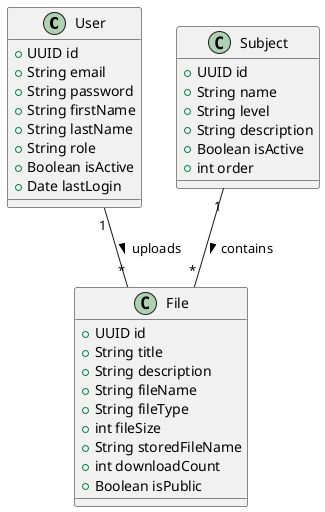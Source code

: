 @startuml
class User {
  +UUID id
  +String email
  +String password
  +String firstName
  +String lastName
  +String role
  +Boolean isActive
  +Date lastLogin
}

class File {
  +UUID id
  +String title
  +String description
  +String fileName
  +String fileType
  +int fileSize
  +String storedFileName
  +int downloadCount
  +Boolean isPublic
}

class Subject {
  +UUID id
  +String name
  +String level
  +String description
  +Boolean isActive
  +int order
}

User "1" -- "*" File : uploads >
Subject "1" -- "*" File : contains >

@enduml 